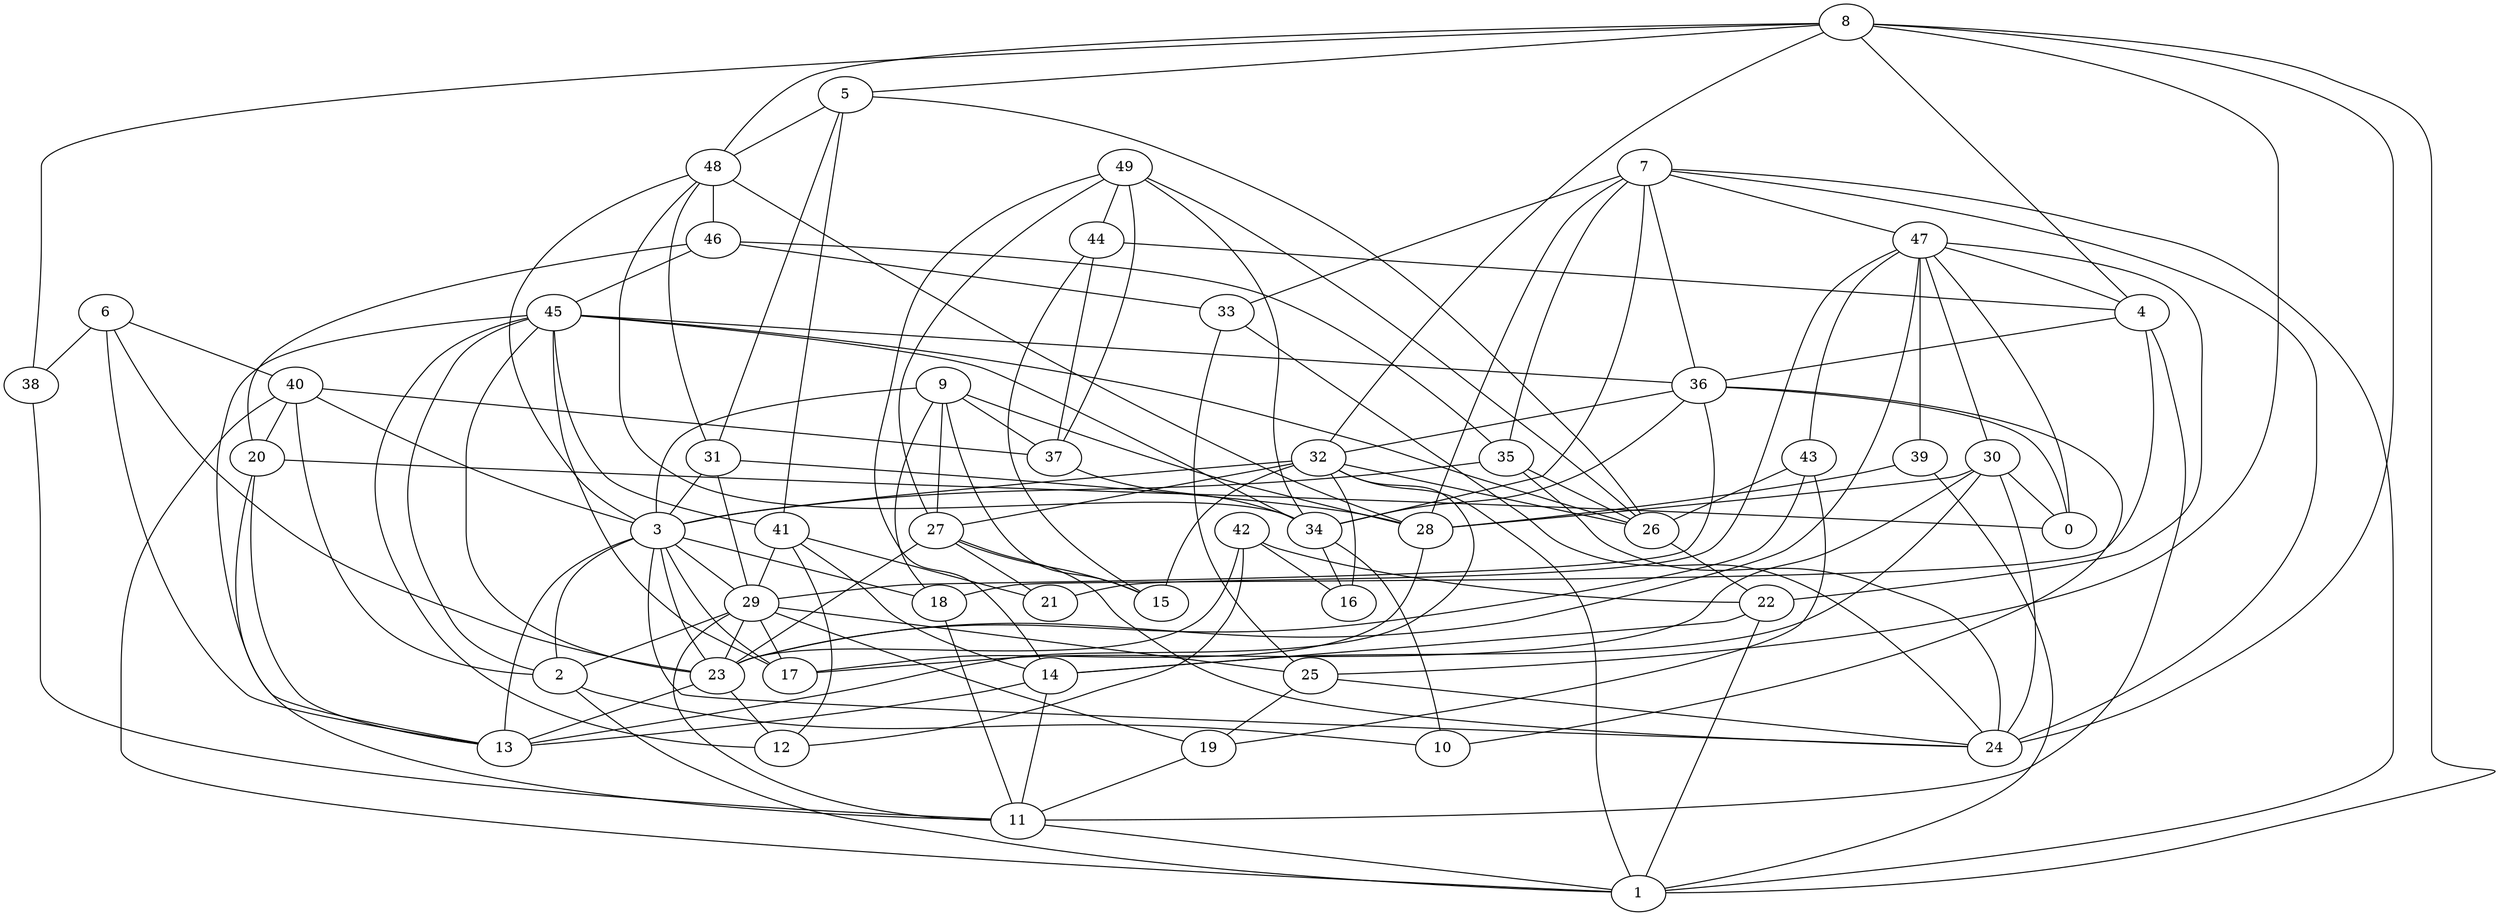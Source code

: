 digraph GG_graph {

subgraph G_graph {
edge [color = black]
"4" -> "18" [dir = none]
"4" -> "11" [dir = none]
"19" -> "11" [dir = none]
"48" -> "46" [dir = none]
"48" -> "34" [dir = none]
"48" -> "28" [dir = none]
"18" -> "11" [dir = none]
"9" -> "27" [dir = none]
"9" -> "28" [dir = none]
"9" -> "3" [dir = none]
"9" -> "18" [dir = none]
"8" -> "24" [dir = none]
"8" -> "48" [dir = none]
"8" -> "32" [dir = none]
"8" -> "38" [dir = none]
"25" -> "24" [dir = none]
"25" -> "19" [dir = none]
"2" -> "10" [dir = none]
"47" -> "0" [dir = none]
"47" -> "21" [dir = none]
"47" -> "4" [dir = none]
"47" -> "22" [dir = none]
"47" -> "23" [dir = none]
"47" -> "30" [dir = none]
"47" -> "39" [dir = none]
"46" -> "33" [dir = none]
"46" -> "20" [dir = none]
"46" -> "45" [dir = none]
"7" -> "24" [dir = none]
"7" -> "28" [dir = none]
"7" -> "33" [dir = none]
"7" -> "47" [dir = none]
"7" -> "34" [dir = none]
"43" -> "23" [dir = none]
"43" -> "26" [dir = none]
"36" -> "34" [dir = none]
"36" -> "32" [dir = none]
"36" -> "29" [dir = none]
"37" -> "34" [dir = none]
"32" -> "15" [dir = none]
"32" -> "13" [dir = none]
"32" -> "27" [dir = none]
"32" -> "16" [dir = none]
"32" -> "26" [dir = none]
"5" -> "41" [dir = none]
"5" -> "31" [dir = none]
"5" -> "48" [dir = none]
"5" -> "26" [dir = none]
"40" -> "1" [dir = none]
"40" -> "2" [dir = none]
"40" -> "20" [dir = none]
"40" -> "37" [dir = none]
"29" -> "11" [dir = none]
"29" -> "19" [dir = none]
"29" -> "2" [dir = none]
"29" -> "23" [dir = none]
"20" -> "13" [dir = none]
"20" -> "11" [dir = none]
"14" -> "13" [dir = none]
"34" -> "16" [dir = none]
"34" -> "10" [dir = none]
"28" -> "17" [dir = none]
"41" -> "29" [dir = none]
"41" -> "12" [dir = none]
"35" -> "26" [dir = none]
"35" -> "3" [dir = none]
"35" -> "24" [dir = none]
"27" -> "24" [dir = none]
"27" -> "21" [dir = none]
"27" -> "15" [dir = none]
"42" -> "12" [dir = none]
"42" -> "16" [dir = none]
"42" -> "23" [dir = none]
"42" -> "22" [dir = none]
"49" -> "34" [dir = none]
"49" -> "26" [dir = none]
"49" -> "44" [dir = none]
"44" -> "15" [dir = none]
"23" -> "12" [dir = none]
"3" -> "13" [dir = none]
"3" -> "29" [dir = none]
"3" -> "2" [dir = none]
"30" -> "28" [dir = none]
"30" -> "17" [dir = none]
"30" -> "14" [dir = none]
"30" -> "0" [dir = none]
"45" -> "26" [dir = none]
"45" -> "17" [dir = none]
"45" -> "34" [dir = none]
"45" -> "23" [dir = none]
"45" -> "13" [dir = none]
"6" -> "38" [dir = none]
"6" -> "40" [dir = none]
"6" -> "23" [dir = none]
"39" -> "1" [dir = none]
"11" -> "1" [dir = none]
"31" -> "29" [dir = none]
"31" -> "3" [dir = none]
"26" -> "22" [dir = none]
"8" -> "4" [dir = none]
"32" -> "3" [dir = none]
"8" -> "5" [dir = none]
"27" -> "23" [dir = none]
"48" -> "31" [dir = none]
"6" -> "13" [dir = none]
"4" -> "36" [dir = none]
"3" -> "17" [dir = none]
"29" -> "17" [dir = none]
"9" -> "37" [dir = none]
"33" -> "24" [dir = none]
"48" -> "3" [dir = none]
"43" -> "19" [dir = none]
"44" -> "37" [dir = none]
"3" -> "18" [dir = none]
"9" -> "15" [dir = none]
"38" -> "11" [dir = none]
"44" -> "4" [dir = none]
"32" -> "1" [dir = none]
"41" -> "21" [dir = none]
"20" -> "0" [dir = none]
"31" -> "28" [dir = none]
"2" -> "1" [dir = none]
"7" -> "1" [dir = none]
"3" -> "23" [dir = none]
"33" -> "25" [dir = none]
"30" -> "24" [dir = none]
"23" -> "13" [dir = none]
"14" -> "11" [dir = none]
"22" -> "14" [dir = none]
"49" -> "37" [dir = none]
"8" -> "1" [dir = none]
"40" -> "3" [dir = none]
"36" -> "0" [dir = none]
"3" -> "24" [dir = none]
"41" -> "14" [dir = none]
"49" -> "14" [dir = none]
"29" -> "25" [dir = none]
"39" -> "28" [dir = none]
"47" -> "43" [dir = none]
"45" -> "36" [dir = none]
"7" -> "35" [dir = none]
"8" -> "25" [dir = none]
"49" -> "27" [dir = none]
"45" -> "41" [dir = none]
"46" -> "35" [dir = none]
"45" -> "2" [dir = none]
"45" -> "12" [dir = none]
"36" -> "10" [dir = none]
"7" -> "36" [dir = none]
"22" -> "1" [dir = none]
}

}

